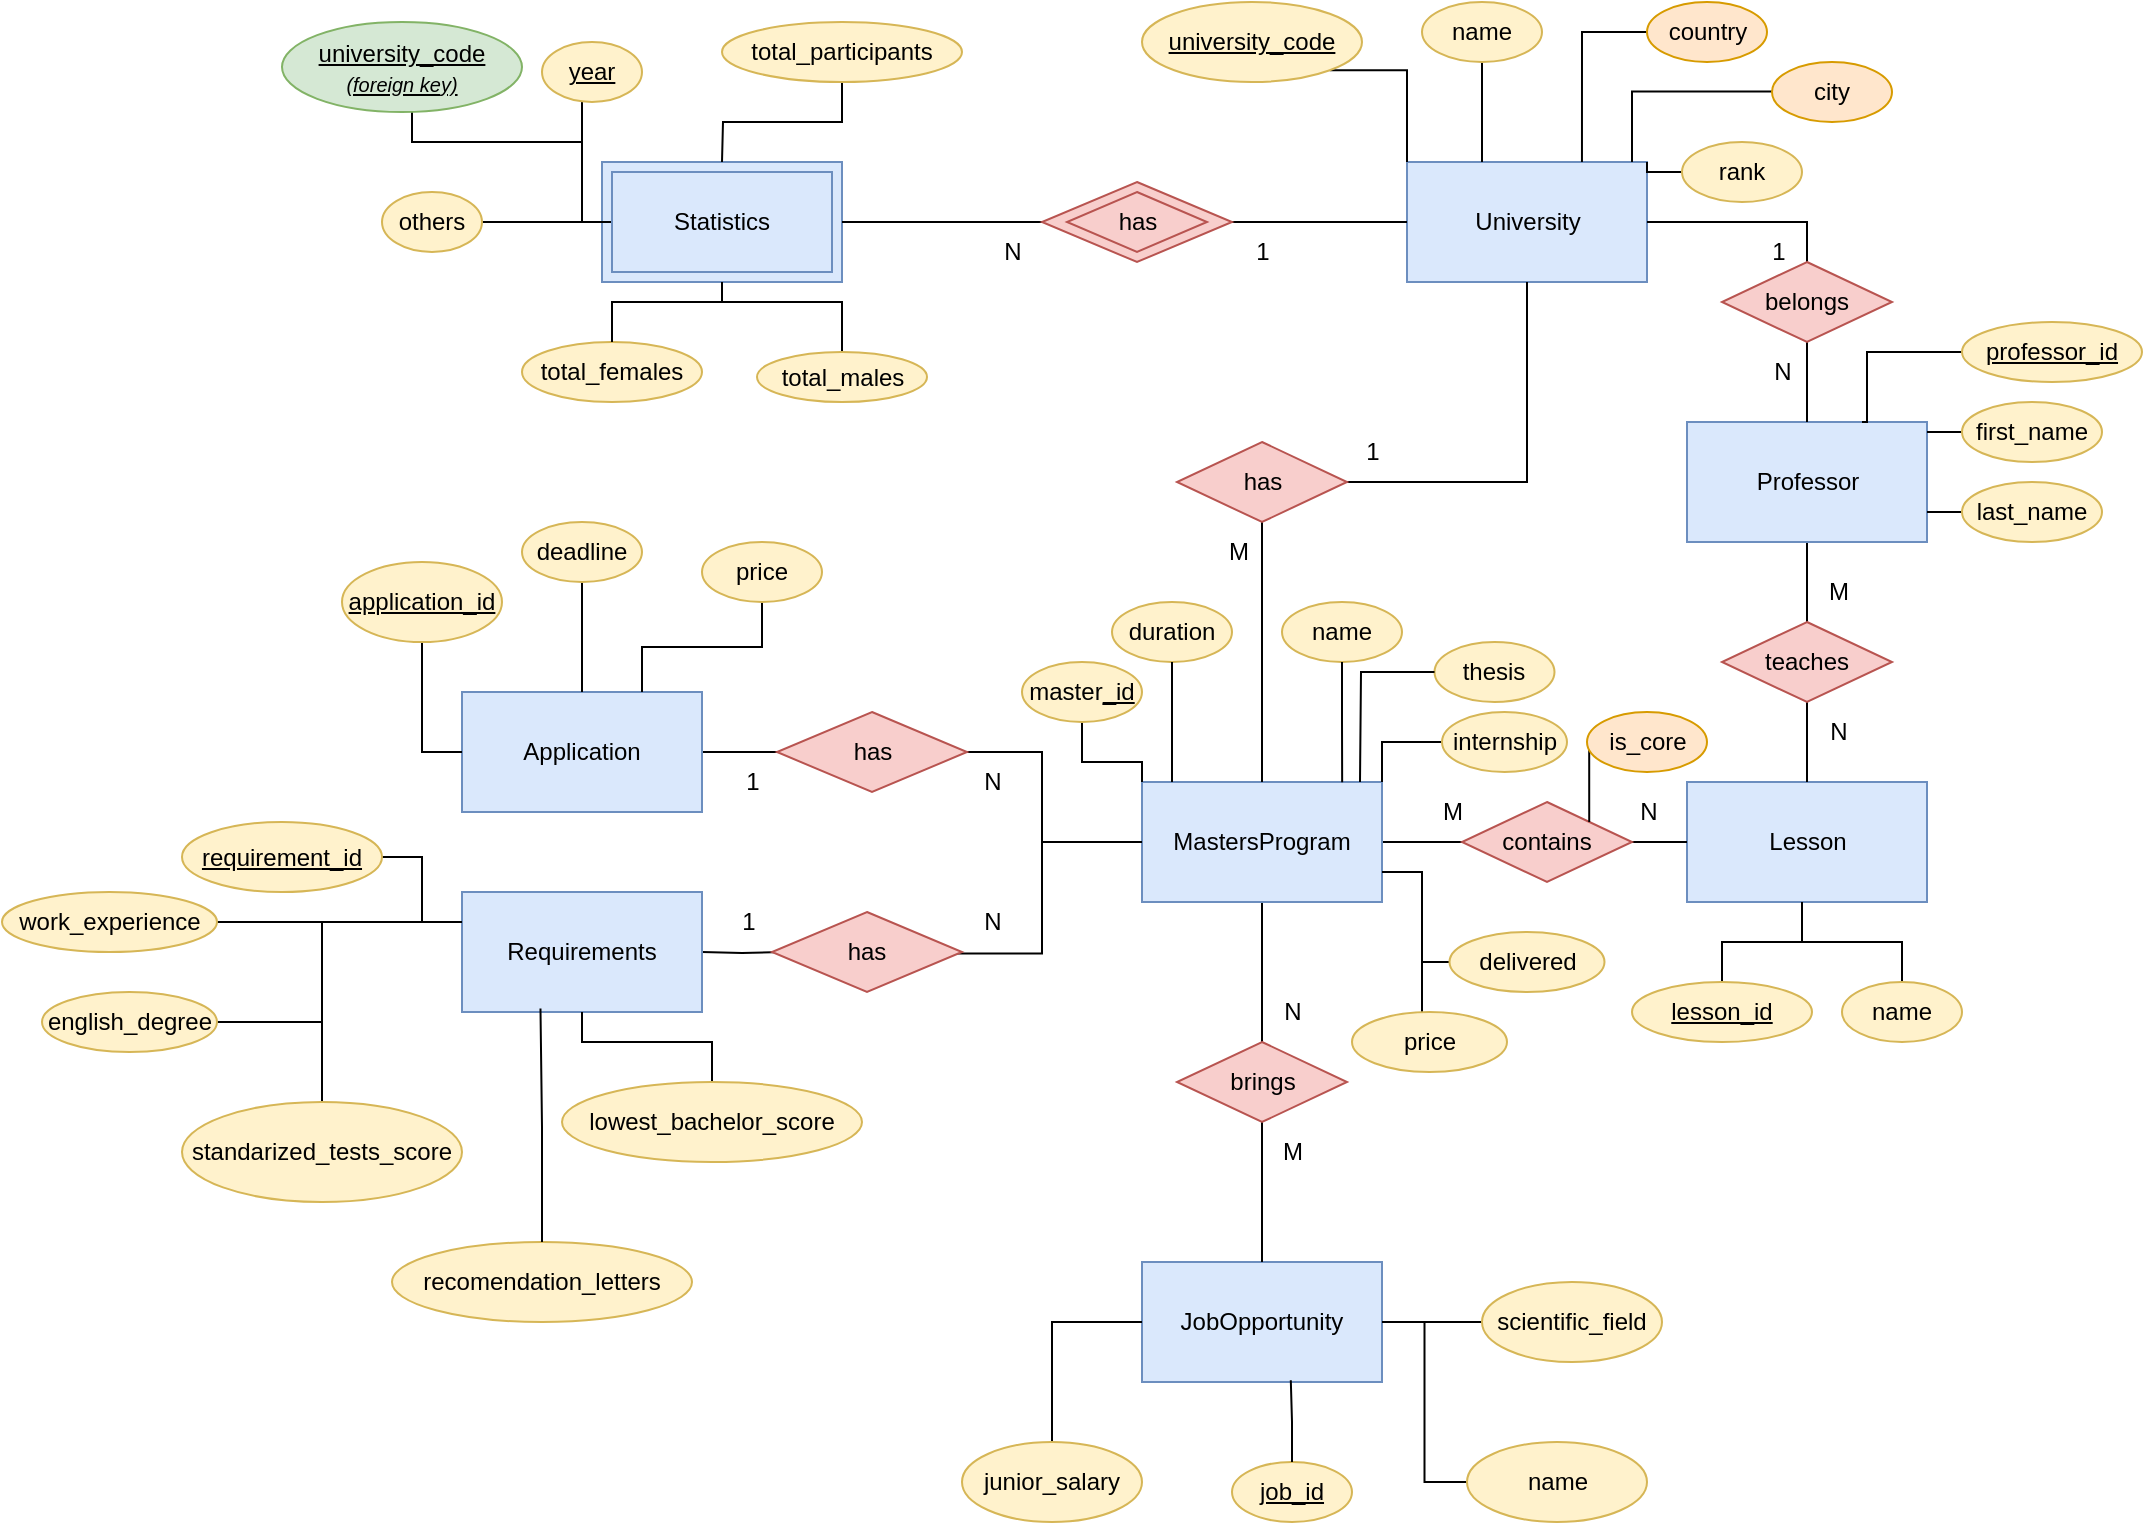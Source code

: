 <mxfile version="22.1.3" type="device">
  <diagram id="R2lEEEUBdFMjLlhIrx00" name="Page-1">
    <mxGraphModel dx="2284" dy="782" grid="1" gridSize="10" guides="1" tooltips="1" connect="1" arrows="1" fold="1" page="1" pageScale="1" pageWidth="850" pageHeight="1100" math="0" shadow="0" extFonts="Permanent Marker^https://fonts.googleapis.com/css?family=Permanent+Marker">
      <root>
        <mxCell id="0" />
        <mxCell id="1" parent="0" />
        <mxCell id="-cBvw6SvAeBIQjjov1bn-34" style="rounded=0;orthogonalLoop=1;jettySize=auto;html=1;exitX=1;exitY=0.5;exitDx=0;exitDy=0;entryX=0;entryY=0.5;entryDx=0;entryDy=0;endArrow=none;endFill=0;" parent="1" source="-cBvw6SvAeBIQjjov1bn-1" target="-cBvw6SvAeBIQjjov1bn-33" edge="1">
          <mxGeometry relative="1" as="geometry" />
        </mxCell>
        <mxCell id="-cBvw6SvAeBIQjjov1bn-50" style="edgeStyle=orthogonalEdgeStyle;rounded=0;orthogonalLoop=1;jettySize=auto;html=1;exitX=0;exitY=0.5;exitDx=0;exitDy=0;entryX=1;entryY=0.5;entryDx=0;entryDy=0;endArrow=none;endFill=0;" parent="1" source="-cBvw6SvAeBIQjjov1bn-1" edge="1">
          <mxGeometry relative="1" as="geometry">
            <mxPoint x="-75" y="575" as="targetPoint" />
            <Array as="points">
              <mxPoint x="-30" y="620" />
              <mxPoint x="-30" y="575" />
            </Array>
          </mxGeometry>
        </mxCell>
        <mxCell id="-cBvw6SvAeBIQjjov1bn-54" style="edgeStyle=orthogonalEdgeStyle;rounded=0;orthogonalLoop=1;jettySize=auto;html=1;exitX=0.5;exitY=1;exitDx=0;exitDy=0;entryX=0.5;entryY=0;entryDx=0;entryDy=0;endArrow=none;endFill=0;" parent="1" source="-cBvw6SvAeBIQjjov1bn-1" target="-cBvw6SvAeBIQjjov1bn-53" edge="1">
          <mxGeometry relative="1" as="geometry" />
        </mxCell>
        <mxCell id="-cBvw6SvAeBIQjjov1bn-1" value="MastersProgram" style="rounded=0;whiteSpace=wrap;html=1;fillColor=#dae8fc;strokeColor=#6c8ebf;" parent="1" vertex="1">
          <mxGeometry x="20" y="590" width="120" height="60" as="geometry" />
        </mxCell>
        <mxCell id="-cBvw6SvAeBIQjjov1bn-9" value="University" style="rounded=0;whiteSpace=wrap;html=1;fillColor=#dae8fc;strokeColor=#6c8ebf;" parent="1" vertex="1">
          <mxGeometry x="152.5" y="280" width="120" height="60" as="geometry" />
        </mxCell>
        <mxCell id="-cBvw6SvAeBIQjjov1bn-48" style="edgeStyle=orthogonalEdgeStyle;rounded=0;orthogonalLoop=1;jettySize=auto;html=1;entryX=0;entryY=0.5;entryDx=0;entryDy=0;endArrow=none;endFill=0;" parent="1" source="-cBvw6SvAeBIQjjov1bn-11" edge="1">
          <mxGeometry relative="1" as="geometry">
            <mxPoint x="-160" y="575" as="targetPoint" />
          </mxGeometry>
        </mxCell>
        <mxCell id="-cBvw6SvAeBIQjjov1bn-11" value="Application" style="rounded=0;whiteSpace=wrap;html=1;fillColor=#dae8fc;strokeColor=#6c8ebf;" parent="1" vertex="1">
          <mxGeometry x="-320" y="545" width="120" height="60" as="geometry" />
        </mxCell>
        <mxCell id="-cBvw6SvAeBIQjjov1bn-12" value="Lesson" style="rounded=0;whiteSpace=wrap;html=1;fillColor=#dae8fc;strokeColor=#6c8ebf;" parent="1" vertex="1">
          <mxGeometry x="292.5" y="590" width="120" height="60" as="geometry" />
        </mxCell>
        <mxCell id="-cBvw6SvAeBIQjjov1bn-17" value="JobOpportunity" style="rounded=0;whiteSpace=wrap;html=1;fillColor=#dae8fc;strokeColor=#6c8ebf;" parent="1" vertex="1">
          <mxGeometry x="20" y="830" width="120" height="60" as="geometry" />
        </mxCell>
        <mxCell id="-cBvw6SvAeBIQjjov1bn-28" value="1" style="text;html=1;align=center;verticalAlign=middle;resizable=0;points=[];autosize=1;strokeColor=none;fillColor=none;" parent="1" vertex="1">
          <mxGeometry x="120" y="410" width="30" height="30" as="geometry" />
        </mxCell>
        <mxCell id="-cBvw6SvAeBIQjjov1bn-35" style="edgeStyle=orthogonalEdgeStyle;rounded=0;orthogonalLoop=1;jettySize=auto;html=1;exitX=1;exitY=0.5;exitDx=0;exitDy=0;entryX=0;entryY=0.5;entryDx=0;entryDy=0;endArrow=none;endFill=0;" parent="1" source="-cBvw6SvAeBIQjjov1bn-33" target="-cBvw6SvAeBIQjjov1bn-12" edge="1">
          <mxGeometry relative="1" as="geometry" />
        </mxCell>
        <mxCell id="-cBvw6SvAeBIQjjov1bn-33" value="contains" style="rhombus;whiteSpace=wrap;html=1;fillColor=#f8cecc;strokeColor=#b85450;" parent="1" vertex="1">
          <mxGeometry x="180" y="600" width="85" height="40" as="geometry" />
        </mxCell>
        <mxCell id="-cBvw6SvAeBIQjjov1bn-43" value="N" style="text;html=1;align=center;verticalAlign=middle;resizable=0;points=[];autosize=1;strokeColor=none;fillColor=none;" parent="1" vertex="1">
          <mxGeometry x="352.5" y="550" width="30" height="30" as="geometry" />
        </mxCell>
        <mxCell id="-cBvw6SvAeBIQjjov1bn-45" value="M" style="text;html=1;align=center;verticalAlign=middle;resizable=0;points=[];autosize=1;strokeColor=none;fillColor=none;" parent="1" vertex="1">
          <mxGeometry x="160" y="590" width="30" height="30" as="geometry" />
        </mxCell>
        <mxCell id="-cBvw6SvAeBIQjjov1bn-46" value="N" style="text;html=1;align=center;verticalAlign=middle;resizable=0;points=[];autosize=1;strokeColor=none;fillColor=none;" parent="1" vertex="1">
          <mxGeometry x="257.5" y="590" width="30" height="30" as="geometry" />
        </mxCell>
        <mxCell id="-cBvw6SvAeBIQjjov1bn-51" value="1" style="text;html=1;align=center;verticalAlign=middle;resizable=0;points=[];autosize=1;strokeColor=none;fillColor=none;" parent="1" vertex="1">
          <mxGeometry x="-190" y="575" width="30" height="30" as="geometry" />
        </mxCell>
        <mxCell id="-cBvw6SvAeBIQjjov1bn-52" value="N" style="text;html=1;align=center;verticalAlign=middle;resizable=0;points=[];autosize=1;strokeColor=none;fillColor=none;" parent="1" vertex="1">
          <mxGeometry x="-70" y="575" width="30" height="30" as="geometry" />
        </mxCell>
        <mxCell id="-cBvw6SvAeBIQjjov1bn-55" style="edgeStyle=orthogonalEdgeStyle;rounded=0;orthogonalLoop=1;jettySize=auto;html=1;exitX=0.5;exitY=1;exitDx=0;exitDy=0;entryX=0.5;entryY=0;entryDx=0;entryDy=0;endArrow=none;endFill=0;" parent="1" source="-cBvw6SvAeBIQjjov1bn-53" target="-cBvw6SvAeBIQjjov1bn-17" edge="1">
          <mxGeometry relative="1" as="geometry" />
        </mxCell>
        <mxCell id="-cBvw6SvAeBIQjjov1bn-53" value="brings" style="rhombus;whiteSpace=wrap;html=1;fillColor=#f8cecc;strokeColor=#b85450;" parent="1" vertex="1">
          <mxGeometry x="37.5" y="720" width="85" height="40" as="geometry" />
        </mxCell>
        <mxCell id="-cBvw6SvAeBIQjjov1bn-56" value="M" style="text;html=1;align=center;verticalAlign=middle;resizable=0;points=[];autosize=1;strokeColor=none;fillColor=none;" parent="1" vertex="1">
          <mxGeometry x="80" y="760" width="30" height="30" as="geometry" />
        </mxCell>
        <mxCell id="-cBvw6SvAeBIQjjov1bn-57" value="N" style="text;html=1;align=center;verticalAlign=middle;resizable=0;points=[];autosize=1;strokeColor=none;fillColor=none;" parent="1" vertex="1">
          <mxGeometry x="80" y="690" width="30" height="30" as="geometry" />
        </mxCell>
        <mxCell id="-cBvw6SvAeBIQjjov1bn-110" style="edgeStyle=orthogonalEdgeStyle;rounded=0;orthogonalLoop=1;jettySize=auto;html=1;exitX=0.5;exitY=1;exitDx=0;exitDy=0;endArrow=none;endFill=0;" parent="1" source="-cBvw6SvAeBIQjjov1bn-106" target="-cBvw6SvAeBIQjjov1bn-12" edge="1">
          <mxGeometry relative="1" as="geometry" />
        </mxCell>
        <mxCell id="Vq4cGkvq0sY0oEgIhacN-1" style="edgeStyle=orthogonalEdgeStyle;rounded=0;orthogonalLoop=1;jettySize=auto;html=1;exitX=0.5;exitY=0;exitDx=0;exitDy=0;entryX=0.5;entryY=1;entryDx=0;entryDy=0;endArrow=none;endFill=0;" parent="1" source="-cBvw6SvAeBIQjjov1bn-106" target="-cBvw6SvAeBIQjjov1bn-115" edge="1">
          <mxGeometry relative="1" as="geometry" />
        </mxCell>
        <mxCell id="-cBvw6SvAeBIQjjov1bn-106" value="teaches" style="rhombus;whiteSpace=wrap;html=1;fillColor=#f8cecc;strokeColor=#b85450;" parent="1" vertex="1">
          <mxGeometry x="310" y="510" width="85" height="40" as="geometry" />
        </mxCell>
        <mxCell id="-cBvw6SvAeBIQjjov1bn-115" value="Professor" style="rounded=0;whiteSpace=wrap;html=1;fillColor=#dae8fc;strokeColor=#6c8ebf;" parent="1" vertex="1">
          <mxGeometry x="292.5" y="410" width="120" height="60" as="geometry" />
        </mxCell>
        <mxCell id="-cBvw6SvAeBIQjjov1bn-119" value="M" style="text;html=1;align=center;verticalAlign=middle;resizable=0;points=[];autosize=1;strokeColor=none;fillColor=none;" parent="1" vertex="1">
          <mxGeometry x="352.5" y="480" width="30" height="30" as="geometry" />
        </mxCell>
        <mxCell id="-cBvw6SvAeBIQjjov1bn-121" value="" style="edgeStyle=orthogonalEdgeStyle;rounded=0;orthogonalLoop=1;jettySize=auto;html=1;endArrow=none;endFill=0;" parent="1" source="-cBvw6SvAeBIQjjov1bn-9" target="-cBvw6SvAeBIQjjov1bn-100" edge="1">
          <mxGeometry relative="1" as="geometry">
            <mxPoint x="153" y="410" as="sourcePoint" />
            <mxPoint x="80" y="510.0" as="targetPoint" />
            <Array as="points">
              <mxPoint x="213" y="440" />
            </Array>
          </mxGeometry>
        </mxCell>
        <mxCell id="-cBvw6SvAeBIQjjov1bn-122" style="edgeStyle=orthogonalEdgeStyle;rounded=0;orthogonalLoop=1;jettySize=auto;html=1;exitX=0.5;exitY=1;exitDx=0;exitDy=0;endArrow=none;endFill=0;" parent="1" source="-cBvw6SvAeBIQjjov1bn-100" target="-cBvw6SvAeBIQjjov1bn-1" edge="1">
          <mxGeometry relative="1" as="geometry" />
        </mxCell>
        <mxCell id="-cBvw6SvAeBIQjjov1bn-100" value="has" style="rhombus;whiteSpace=wrap;html=1;fillColor=#f8cecc;strokeColor=#b85450;" parent="1" vertex="1">
          <mxGeometry x="37.5" y="420" width="85" height="40" as="geometry" />
        </mxCell>
        <mxCell id="-cBvw6SvAeBIQjjov1bn-123" value="M" style="text;html=1;align=center;verticalAlign=middle;resizable=0;points=[];autosize=1;strokeColor=none;fillColor=none;" parent="1" vertex="1">
          <mxGeometry x="52.5" y="460" width="30" height="30" as="geometry" />
        </mxCell>
        <mxCell id="Vq4cGkvq0sY0oEgIhacN-3" value="N" style="text;html=1;align=center;verticalAlign=middle;resizable=0;points=[];autosize=1;strokeColor=none;fillColor=none;" parent="1" vertex="1">
          <mxGeometry x="325" y="370" width="30" height="30" as="geometry" />
        </mxCell>
        <mxCell id="Vq4cGkvq0sY0oEgIhacN-4" value="1" style="text;html=1;align=center;verticalAlign=middle;resizable=0;points=[];autosize=1;strokeColor=none;fillColor=none;" parent="1" vertex="1">
          <mxGeometry x="322.5" y="310" width="30" height="30" as="geometry" />
        </mxCell>
        <mxCell id="Vq4cGkvq0sY0oEgIhacN-6" style="edgeStyle=orthogonalEdgeStyle;rounded=0;orthogonalLoop=1;jettySize=auto;html=1;exitX=0.5;exitY=0;exitDx=0;exitDy=0;entryX=1;entryY=0.5;entryDx=0;entryDy=0;endArrow=none;endFill=0;" parent="1" source="Vq4cGkvq0sY0oEgIhacN-5" target="-cBvw6SvAeBIQjjov1bn-9" edge="1">
          <mxGeometry relative="1" as="geometry">
            <Array as="points">
              <mxPoint x="353" y="310" />
            </Array>
          </mxGeometry>
        </mxCell>
        <mxCell id="Vq4cGkvq0sY0oEgIhacN-7" style="edgeStyle=orthogonalEdgeStyle;rounded=0;orthogonalLoop=1;jettySize=auto;html=1;exitX=0.5;exitY=1;exitDx=0;exitDy=0;endArrow=none;endFill=0;" parent="1" source="Vq4cGkvq0sY0oEgIhacN-5" target="-cBvw6SvAeBIQjjov1bn-115" edge="1">
          <mxGeometry relative="1" as="geometry" />
        </mxCell>
        <mxCell id="Vq4cGkvq0sY0oEgIhacN-5" value="belongs" style="rhombus;whiteSpace=wrap;html=1;fillColor=#f8cecc;strokeColor=#b85450;" parent="1" vertex="1">
          <mxGeometry x="310" y="330" width="85" height="40" as="geometry" />
        </mxCell>
        <mxCell id="Vq4cGkvq0sY0oEgIhacN-16" style="edgeStyle=orthogonalEdgeStyle;rounded=0;orthogonalLoop=1;jettySize=auto;html=1;exitX=0.5;exitY=1;exitDx=0;exitDy=0;endArrow=none;endFill=0;" parent="1" source="Vq4cGkvq0sY0oEgIhacN-9" target="-cBvw6SvAeBIQjjov1bn-9" edge="1">
          <mxGeometry relative="1" as="geometry">
            <Array as="points">
              <mxPoint x="190" y="270" />
              <mxPoint x="190" y="270" />
            </Array>
          </mxGeometry>
        </mxCell>
        <mxCell id="Vq4cGkvq0sY0oEgIhacN-9" value="name" style="ellipse;whiteSpace=wrap;html=1;fillColor=#fff2cc;strokeColor=#d6b656;" parent="1" vertex="1">
          <mxGeometry x="160" y="200" width="60" height="30" as="geometry" />
        </mxCell>
        <mxCell id="Vq4cGkvq0sY0oEgIhacN-21" style="edgeStyle=orthogonalEdgeStyle;rounded=0;orthogonalLoop=1;jettySize=auto;html=1;exitX=0;exitY=0.5;exitDx=0;exitDy=0;endArrow=none;endFill=0;entryX=0.729;entryY=0;entryDx=0;entryDy=0;entryPerimeter=0;" parent="1" target="-cBvw6SvAeBIQjjov1bn-9" edge="1">
          <mxGeometry relative="1" as="geometry">
            <mxPoint x="272.5" y="215" as="sourcePoint" />
            <mxPoint x="240" y="260" as="targetPoint" />
            <Array as="points">
              <mxPoint x="240" y="215" />
            </Array>
          </mxGeometry>
        </mxCell>
        <mxCell id="Vq4cGkvq0sY0oEgIhacN-11" value="country" style="ellipse;whiteSpace=wrap;html=1;fillColor=#ffe6cc;strokeColor=#d79b00;" parent="1" vertex="1">
          <mxGeometry x="272.5" y="200" width="60" height="30" as="geometry" />
        </mxCell>
        <mxCell id="Vq4cGkvq0sY0oEgIhacN-20" style="edgeStyle=orthogonalEdgeStyle;rounded=0;orthogonalLoop=1;jettySize=auto;html=1;exitX=0;exitY=0.5;exitDx=0;exitDy=0;endArrow=none;endFill=0;entryX=0.889;entryY=0.004;entryDx=0;entryDy=0;entryPerimeter=0;" parent="1" edge="1">
          <mxGeometry relative="1" as="geometry">
            <mxPoint x="340.82" y="244.76" as="sourcePoint" />
            <mxPoint x="265.0" y="280" as="targetPoint" />
            <Array as="points">
              <mxPoint x="264.82" y="244.76" />
            </Array>
          </mxGeometry>
        </mxCell>
        <mxCell id="Vq4cGkvq0sY0oEgIhacN-12" value="city" style="ellipse;whiteSpace=wrap;html=1;fillColor=#ffe6cc;strokeColor=#d79b00;" parent="1" vertex="1">
          <mxGeometry x="335" y="230" width="60" height="30" as="geometry" />
        </mxCell>
        <mxCell id="Vq4cGkvq0sY0oEgIhacN-23" style="edgeStyle=orthogonalEdgeStyle;rounded=0;orthogonalLoop=1;jettySize=auto;html=1;exitX=0;exitY=0.5;exitDx=0;exitDy=0;entryX=1;entryY=0;entryDx=0;entryDy=0;endArrow=none;endFill=0;" parent="1" source="Vq4cGkvq0sY0oEgIhacN-22" target="-cBvw6SvAeBIQjjov1bn-9" edge="1">
          <mxGeometry relative="1" as="geometry" />
        </mxCell>
        <mxCell id="Vq4cGkvq0sY0oEgIhacN-22" value="rank" style="ellipse;whiteSpace=wrap;html=1;fillColor=#fff2cc;strokeColor=#d6b656;" parent="1" vertex="1">
          <mxGeometry x="290" y="270" width="60" height="30" as="geometry" />
        </mxCell>
        <mxCell id="Vq4cGkvq0sY0oEgIhacN-28" style="edgeStyle=orthogonalEdgeStyle;rounded=0;orthogonalLoop=1;jettySize=auto;html=1;exitX=0;exitY=0.5;exitDx=0;exitDy=0;endArrow=none;endFill=0;" parent="1" edge="1">
          <mxGeometry relative="1" as="geometry">
            <mxPoint x="432.5" y="374.99" as="sourcePoint" />
            <mxPoint x="380" y="410" as="targetPoint" />
            <Array as="points">
              <mxPoint x="382.5" y="374.99" />
              <mxPoint x="382.5" y="409.99" />
            </Array>
          </mxGeometry>
        </mxCell>
        <mxCell id="Vq4cGkvq0sY0oEgIhacN-24" value="&lt;u&gt;professor_id&lt;/u&gt;" style="ellipse;whiteSpace=wrap;html=1;fillColor=#fff2cc;strokeColor=#d6b656;" parent="1" vertex="1">
          <mxGeometry x="430" y="360" width="90" height="30" as="geometry" />
        </mxCell>
        <mxCell id="Vq4cGkvq0sY0oEgIhacN-29" style="edgeStyle=orthogonalEdgeStyle;rounded=0;orthogonalLoop=1;jettySize=auto;html=1;exitX=0;exitY=0.5;exitDx=0;exitDy=0;entryX=1;entryY=0.087;entryDx=0;entryDy=0;endArrow=none;endFill=0;entryPerimeter=0;" parent="1" source="Vq4cGkvq0sY0oEgIhacN-25" target="-cBvw6SvAeBIQjjov1bn-115" edge="1">
          <mxGeometry relative="1" as="geometry" />
        </mxCell>
        <mxCell id="Vq4cGkvq0sY0oEgIhacN-25" value="first_name" style="ellipse;whiteSpace=wrap;html=1;fillColor=#fff2cc;strokeColor=#d6b656;" parent="1" vertex="1">
          <mxGeometry x="430" y="400" width="70" height="30" as="geometry" />
        </mxCell>
        <mxCell id="Vq4cGkvq0sY0oEgIhacN-30" style="edgeStyle=orthogonalEdgeStyle;rounded=0;orthogonalLoop=1;jettySize=auto;html=1;exitX=0;exitY=0.5;exitDx=0;exitDy=0;entryX=1;entryY=0.75;entryDx=0;entryDy=0;endArrow=none;endFill=0;" parent="1" source="Vq4cGkvq0sY0oEgIhacN-26" target="-cBvw6SvAeBIQjjov1bn-115" edge="1">
          <mxGeometry relative="1" as="geometry" />
        </mxCell>
        <mxCell id="Vq4cGkvq0sY0oEgIhacN-26" value="last_name" style="ellipse;whiteSpace=wrap;html=1;fillColor=#fff2cc;strokeColor=#d6b656;" parent="1" vertex="1">
          <mxGeometry x="430" y="440" width="70" height="30" as="geometry" />
        </mxCell>
        <mxCell id="Vq4cGkvq0sY0oEgIhacN-34" style="edgeStyle=orthogonalEdgeStyle;rounded=0;orthogonalLoop=1;jettySize=auto;html=1;exitX=0.5;exitY=0;exitDx=0;exitDy=0;endArrow=none;endFill=0;" parent="1" source="Vq4cGkvq0sY0oEgIhacN-32" target="-cBvw6SvAeBIQjjov1bn-12" edge="1">
          <mxGeometry relative="1" as="geometry">
            <Array as="points">
              <mxPoint x="310" y="670" />
              <mxPoint x="350" y="670" />
            </Array>
          </mxGeometry>
        </mxCell>
        <mxCell id="Vq4cGkvq0sY0oEgIhacN-32" value="&lt;u&gt;lesson_id&lt;/u&gt;" style="ellipse;whiteSpace=wrap;html=1;fillColor=#fff2cc;strokeColor=#d6b656;" parent="1" vertex="1">
          <mxGeometry x="265" y="690" width="90" height="30" as="geometry" />
        </mxCell>
        <mxCell id="Vq4cGkvq0sY0oEgIhacN-35" style="edgeStyle=orthogonalEdgeStyle;rounded=0;orthogonalLoop=1;jettySize=auto;html=1;exitX=0.5;exitY=0;exitDx=0;exitDy=0;endArrow=none;endFill=0;" parent="1" source="Vq4cGkvq0sY0oEgIhacN-33" edge="1">
          <mxGeometry relative="1" as="geometry">
            <mxPoint x="350" y="650" as="targetPoint" />
            <Array as="points">
              <mxPoint x="400" y="670" />
              <mxPoint x="350" y="670" />
            </Array>
          </mxGeometry>
        </mxCell>
        <mxCell id="Vq4cGkvq0sY0oEgIhacN-33" value="name" style="ellipse;whiteSpace=wrap;html=1;fillColor=#fff2cc;strokeColor=#d6b656;" parent="1" vertex="1">
          <mxGeometry x="370" y="690" width="60" height="30" as="geometry" />
        </mxCell>
        <mxCell id="q_yVc49AFoi8xn_i-CeX-12" style="edgeStyle=orthogonalEdgeStyle;rounded=0;orthogonalLoop=1;jettySize=auto;html=1;entryX=0;entryY=0;entryDx=0;entryDy=0;endArrow=none;endFill=0;" parent="1" source="q_yVc49AFoi8xn_i-CeX-1" target="-cBvw6SvAeBIQjjov1bn-1" edge="1">
          <mxGeometry relative="1" as="geometry" />
        </mxCell>
        <mxCell id="q_yVc49AFoi8xn_i-CeX-1" value="master&lt;u&gt;_id&lt;/u&gt;" style="ellipse;whiteSpace=wrap;html=1;fillColor=#fff2cc;strokeColor=#d6b656;" parent="1" vertex="1">
          <mxGeometry x="-40" y="530" width="60" height="30" as="geometry" />
        </mxCell>
        <mxCell id="q_yVc49AFoi8xn_i-CeX-2" value="duration" style="ellipse;whiteSpace=wrap;html=1;fillColor=#fff2cc;strokeColor=#d6b656;" parent="1" vertex="1">
          <mxGeometry x="5" y="500" width="60" height="30" as="geometry" />
        </mxCell>
        <mxCell id="q_yVc49AFoi8xn_i-CeX-3" value="&lt;div&gt;name&lt;/div&gt;" style="ellipse;whiteSpace=wrap;html=1;fillColor=#fff2cc;strokeColor=#d6b656;" parent="1" vertex="1">
          <mxGeometry x="90" y="500" width="60" height="30" as="geometry" />
        </mxCell>
        <mxCell id="q_yVc49AFoi8xn_i-CeX-4" value="thesis" style="ellipse;whiteSpace=wrap;html=1;fillColor=#fff2cc;strokeColor=#d6b656;" parent="1" vertex="1">
          <mxGeometry x="166.25" y="520" width="60" height="30" as="geometry" />
        </mxCell>
        <mxCell id="q_yVc49AFoi8xn_i-CeX-23" style="edgeStyle=orthogonalEdgeStyle;rounded=0;orthogonalLoop=1;jettySize=auto;html=1;entryX=1;entryY=0;entryDx=0;entryDy=0;endArrow=none;endFill=0;" parent="1" source="q_yVc49AFoi8xn_i-CeX-5" target="-cBvw6SvAeBIQjjov1bn-1" edge="1">
          <mxGeometry relative="1" as="geometry">
            <mxPoint x="140" y="575" as="targetPoint" />
          </mxGeometry>
        </mxCell>
        <mxCell id="q_yVc49AFoi8xn_i-CeX-5" value="internship" style="ellipse;whiteSpace=wrap;html=1;fillColor=#fff2cc;strokeColor=#d6b656;" parent="1" vertex="1">
          <mxGeometry x="170" y="555" width="62.5" height="30" as="geometry" />
        </mxCell>
        <mxCell id="q_yVc49AFoi8xn_i-CeX-24" style="edgeStyle=orthogonalEdgeStyle;rounded=0;orthogonalLoop=1;jettySize=auto;html=1;entryX=1;entryY=0.75;entryDx=0;entryDy=0;endArrow=none;endFill=0;" parent="1" source="q_yVc49AFoi8xn_i-CeX-6" target="-cBvw6SvAeBIQjjov1bn-1" edge="1">
          <mxGeometry relative="1" as="geometry">
            <Array as="points">
              <mxPoint x="160" y="635" />
            </Array>
          </mxGeometry>
        </mxCell>
        <mxCell id="q_yVc49AFoi8xn_i-CeX-6" value="&lt;div&gt;price&lt;/div&gt;" style="ellipse;whiteSpace=wrap;html=1;fillColor=#fff2cc;strokeColor=#d6b656;" parent="1" vertex="1">
          <mxGeometry x="125" y="705" width="77.5" height="30" as="geometry" />
        </mxCell>
        <mxCell id="q_yVc49AFoi8xn_i-CeX-14" style="edgeStyle=orthogonalEdgeStyle;rounded=0;orthogonalLoop=1;jettySize=auto;html=1;endArrow=none;endFill=0;entryX=0.125;entryY=0;entryDx=0;entryDy=0;entryPerimeter=0;" parent="1" source="q_yVc49AFoi8xn_i-CeX-2" target="-cBvw6SvAeBIQjjov1bn-1" edge="1">
          <mxGeometry relative="1" as="geometry">
            <mxPoint x="40" y="580" as="targetPoint" />
          </mxGeometry>
        </mxCell>
        <mxCell id="q_yVc49AFoi8xn_i-CeX-16" style="edgeStyle=orthogonalEdgeStyle;rounded=0;orthogonalLoop=1;jettySize=auto;html=1;entryX=0.834;entryY=0.003;entryDx=0;entryDy=0;entryPerimeter=0;endArrow=none;endFill=0;" parent="1" source="q_yVc49AFoi8xn_i-CeX-3" target="-cBvw6SvAeBIQjjov1bn-1" edge="1">
          <mxGeometry relative="1" as="geometry" />
        </mxCell>
        <mxCell id="q_yVc49AFoi8xn_i-CeX-17" style="edgeStyle=orthogonalEdgeStyle;rounded=0;orthogonalLoop=1;jettySize=auto;html=1;endArrow=none;endFill=0;" parent="1" source="q_yVc49AFoi8xn_i-CeX-4" edge="1">
          <mxGeometry relative="1" as="geometry">
            <mxPoint x="129" y="590" as="targetPoint" />
          </mxGeometry>
        </mxCell>
        <mxCell id="frPYJ4hjf-r7NF71AFFR-7" style="edgeStyle=orthogonalEdgeStyle;rounded=0;orthogonalLoop=1;jettySize=auto;html=1;endArrow=none;endFill=0;" parent="1" source="frPYJ4hjf-r7NF71AFFR-6" target="-cBvw6SvAeBIQjjov1bn-17" edge="1">
          <mxGeometry relative="1" as="geometry" />
        </mxCell>
        <mxCell id="frPYJ4hjf-r7NF71AFFR-6" value="scientific_field" style="ellipse;whiteSpace=wrap;html=1;fillColor=#fff2cc;strokeColor=#d6b656;" parent="1" vertex="1">
          <mxGeometry x="190" y="840" width="90" height="40" as="geometry" />
        </mxCell>
        <mxCell id="frPYJ4hjf-r7NF71AFFR-21" style="edgeStyle=orthogonalEdgeStyle;rounded=0;orthogonalLoop=1;jettySize=auto;html=1;exitX=0;exitY=0.5;exitDx=0;exitDy=0;entryX=1;entryY=0.5;entryDx=0;entryDy=0;endArrow=none;endFill=0;" parent="1" target="frPYJ4hjf-r7NF71AFFR-20" edge="1">
          <mxGeometry relative="1" as="geometry">
            <mxPoint x="-160" y="675" as="sourcePoint" />
          </mxGeometry>
        </mxCell>
        <mxCell id="frPYJ4hjf-r7NF71AFFR-19" style="edgeStyle=orthogonalEdgeStyle;rounded=0;orthogonalLoop=1;jettySize=auto;html=1;endArrow=none;endFill=0;" parent="1" edge="1">
          <mxGeometry relative="1" as="geometry">
            <mxPoint x="-75.0" y="675.81" as="sourcePoint" />
            <mxPoint x="20" y="620" as="targetPoint" />
            <Array as="points">
              <mxPoint x="-30" y="675.81" />
              <mxPoint x="-30" y="619.81" />
            </Array>
          </mxGeometry>
        </mxCell>
        <mxCell id="frPYJ4hjf-r7NF71AFFR-20" value="Requirements" style="rounded=0;whiteSpace=wrap;html=1;fillColor=#dae8fc;strokeColor=#6c8ebf;" parent="1" vertex="1">
          <mxGeometry x="-320" y="645" width="120" height="60" as="geometry" />
        </mxCell>
        <mxCell id="frPYJ4hjf-r7NF71AFFR-22" value="1" style="text;html=1;align=center;verticalAlign=middle;resizable=0;points=[];autosize=1;strokeColor=none;fillColor=none;" parent="1" vertex="1">
          <mxGeometry x="-192.5" y="645" width="30" height="30" as="geometry" />
        </mxCell>
        <mxCell id="frPYJ4hjf-r7NF71AFFR-24" value="N" style="text;html=1;align=center;verticalAlign=middle;resizable=0;points=[];autosize=1;strokeColor=none;fillColor=none;" parent="1" vertex="1">
          <mxGeometry x="-70" y="645" width="30" height="30" as="geometry" />
        </mxCell>
        <mxCell id="frPYJ4hjf-r7NF71AFFR-48" style="edgeStyle=orthogonalEdgeStyle;rounded=0;orthogonalLoop=1;jettySize=auto;html=1;entryX=0;entryY=0.5;entryDx=0;entryDy=0;endArrow=none;endFill=0;" parent="1" source="frPYJ4hjf-r7NF71AFFR-26" target="-cBvw6SvAeBIQjjov1bn-11" edge="1">
          <mxGeometry relative="1" as="geometry" />
        </mxCell>
        <mxCell id="frPYJ4hjf-r7NF71AFFR-26" value="&lt;u&gt;application_id&lt;/u&gt;" style="ellipse;whiteSpace=wrap;html=1;fillColor=#fff2cc;strokeColor=#d6b656;" parent="1" vertex="1">
          <mxGeometry x="-380" y="480" width="80" height="40" as="geometry" />
        </mxCell>
        <mxCell id="frPYJ4hjf-r7NF71AFFR-27" value="&lt;u&gt;job_id&lt;/u&gt;" style="ellipse;whiteSpace=wrap;html=1;fillColor=#fff2cc;strokeColor=#d6b656;" parent="1" vertex="1">
          <mxGeometry x="65" y="930" width="60" height="30" as="geometry" />
        </mxCell>
        <mxCell id="frPYJ4hjf-r7NF71AFFR-42" style="edgeStyle=orthogonalEdgeStyle;rounded=0;orthogonalLoop=1;jettySize=auto;html=1;endArrow=none;endFill=0;" parent="1" source="frPYJ4hjf-r7NF71AFFR-28" edge="1">
          <mxGeometry relative="1" as="geometry">
            <mxPoint x="-320" y="660" as="targetPoint" />
            <Array as="points">
              <mxPoint x="-390" y="710" />
              <mxPoint x="-390" y="660" />
            </Array>
          </mxGeometry>
        </mxCell>
        <mxCell id="frPYJ4hjf-r7NF71AFFR-28" value="english_degree" style="ellipse;whiteSpace=wrap;html=1;fillColor=#fff2cc;strokeColor=#d6b656;" parent="1" vertex="1">
          <mxGeometry x="-530" y="695" width="87.5" height="30" as="geometry" />
        </mxCell>
        <mxCell id="frPYJ4hjf-r7NF71AFFR-41" style="edgeStyle=orthogonalEdgeStyle;rounded=0;orthogonalLoop=1;jettySize=auto;html=1;entryX=0;entryY=0.25;entryDx=0;entryDy=0;endArrow=none;endFill=0;" parent="1" source="frPYJ4hjf-r7NF71AFFR-31" target="frPYJ4hjf-r7NF71AFFR-20" edge="1">
          <mxGeometry relative="1" as="geometry" />
        </mxCell>
        <mxCell id="frPYJ4hjf-r7NF71AFFR-31" value="work_experience" style="ellipse;whiteSpace=wrap;html=1;fillColor=#fff2cc;strokeColor=#d6b656;" parent="1" vertex="1">
          <mxGeometry x="-550" y="645" width="107.5" height="30" as="geometry" />
        </mxCell>
        <mxCell id="frPYJ4hjf-r7NF71AFFR-32" value="recomendation_letters" style="ellipse;whiteSpace=wrap;html=1;fillColor=#fff2cc;strokeColor=#d6b656;" parent="1" vertex="1">
          <mxGeometry x="-355" y="820" width="150" height="40" as="geometry" />
        </mxCell>
        <mxCell id="frPYJ4hjf-r7NF71AFFR-43" style="edgeStyle=orthogonalEdgeStyle;rounded=0;orthogonalLoop=1;jettySize=auto;html=1;exitX=0.5;exitY=0;exitDx=0;exitDy=0;endArrow=none;endFill=0;" parent="1" source="frPYJ4hjf-r7NF71AFFR-33" edge="1">
          <mxGeometry relative="1" as="geometry">
            <mxPoint x="-320" y="660" as="targetPoint" />
            <Array as="points">
              <mxPoint x="-390" y="660" />
            </Array>
          </mxGeometry>
        </mxCell>
        <mxCell id="frPYJ4hjf-r7NF71AFFR-33" value="standarized_tests_score" style="ellipse;whiteSpace=wrap;html=1;fillColor=#fff2cc;strokeColor=#d6b656;" parent="1" vertex="1">
          <mxGeometry x="-460" y="750" width="140" height="50" as="geometry" />
        </mxCell>
        <mxCell id="frPYJ4hjf-r7NF71AFFR-40" style="edgeStyle=orthogonalEdgeStyle;rounded=0;orthogonalLoop=1;jettySize=auto;html=1;entryX=0;entryY=0.25;entryDx=0;entryDy=0;endArrow=none;endFill=0;" parent="1" source="frPYJ4hjf-r7NF71AFFR-34" target="frPYJ4hjf-r7NF71AFFR-20" edge="1">
          <mxGeometry relative="1" as="geometry" />
        </mxCell>
        <mxCell id="frPYJ4hjf-r7NF71AFFR-34" value="&lt;u&gt;requirement_id&lt;/u&gt;" style="ellipse;whiteSpace=wrap;html=1;fillColor=#fff2cc;strokeColor=#d6b656;" parent="1" vertex="1">
          <mxGeometry x="-460" y="610" width="100" height="35" as="geometry" />
        </mxCell>
        <mxCell id="frPYJ4hjf-r7NF71AFFR-45" style="edgeStyle=orthogonalEdgeStyle;rounded=0;orthogonalLoop=1;jettySize=auto;html=1;endArrow=none;endFill=0;" parent="1" source="frPYJ4hjf-r7NF71AFFR-38" target="frPYJ4hjf-r7NF71AFFR-20" edge="1">
          <mxGeometry relative="1" as="geometry" />
        </mxCell>
        <mxCell id="frPYJ4hjf-r7NF71AFFR-38" value="lowest_bachelor_score" style="ellipse;whiteSpace=wrap;html=1;fillColor=#fff2cc;strokeColor=#d6b656;" parent="1" vertex="1">
          <mxGeometry x="-270" y="740" width="150" height="40" as="geometry" />
        </mxCell>
        <mxCell id="frPYJ4hjf-r7NF71AFFR-44" style="edgeStyle=orthogonalEdgeStyle;rounded=0;orthogonalLoop=1;jettySize=auto;html=1;endArrow=none;endFill=0;entryX=0.327;entryY=0.97;entryDx=0;entryDy=0;entryPerimeter=0;" parent="1" source="frPYJ4hjf-r7NF71AFFR-32" target="frPYJ4hjf-r7NF71AFFR-20" edge="1">
          <mxGeometry relative="1" as="geometry">
            <mxPoint x="-280" y="710" as="targetPoint" />
          </mxGeometry>
        </mxCell>
        <mxCell id="frPYJ4hjf-r7NF71AFFR-49" style="edgeStyle=orthogonalEdgeStyle;rounded=0;orthogonalLoop=1;jettySize=auto;html=1;endArrow=none;endFill=0;" parent="1" source="frPYJ4hjf-r7NF71AFFR-46" target="-cBvw6SvAeBIQjjov1bn-11" edge="1">
          <mxGeometry relative="1" as="geometry" />
        </mxCell>
        <mxCell id="frPYJ4hjf-r7NF71AFFR-46" value="deadline" style="ellipse;whiteSpace=wrap;html=1;fillColor=#fff2cc;strokeColor=#d6b656;" parent="1" vertex="1">
          <mxGeometry x="-290" y="460" width="60" height="30" as="geometry" />
        </mxCell>
        <mxCell id="frPYJ4hjf-r7NF71AFFR-50" style="edgeStyle=orthogonalEdgeStyle;rounded=0;orthogonalLoop=1;jettySize=auto;html=1;entryX=0.75;entryY=0;entryDx=0;entryDy=0;endArrow=none;endFill=0;" parent="1" source="frPYJ4hjf-r7NF71AFFR-47" target="-cBvw6SvAeBIQjjov1bn-11" edge="1">
          <mxGeometry relative="1" as="geometry" />
        </mxCell>
        <mxCell id="frPYJ4hjf-r7NF71AFFR-47" value="price" style="ellipse;whiteSpace=wrap;html=1;fillColor=#fff2cc;strokeColor=#d6b656;" parent="1" vertex="1">
          <mxGeometry x="-200" y="470" width="60" height="30" as="geometry" />
        </mxCell>
        <mxCell id="frPYJ4hjf-r7NF71AFFR-53" style="edgeStyle=orthogonalEdgeStyle;rounded=0;orthogonalLoop=1;jettySize=auto;html=1;entryX=0;entryY=0.5;entryDx=0;entryDy=0;endArrow=none;endFill=0;" parent="1" source="frPYJ4hjf-r7NF71AFFR-51" target="-cBvw6SvAeBIQjjov1bn-17" edge="1">
          <mxGeometry relative="1" as="geometry" />
        </mxCell>
        <mxCell id="frPYJ4hjf-r7NF71AFFR-51" value="junior_salary" style="ellipse;whiteSpace=wrap;html=1;fillColor=#fff2cc;strokeColor=#d6b656;" parent="1" vertex="1">
          <mxGeometry x="-70" y="920" width="90" height="40" as="geometry" />
        </mxCell>
        <mxCell id="frPYJ4hjf-r7NF71AFFR-52" style="edgeStyle=orthogonalEdgeStyle;rounded=0;orthogonalLoop=1;jettySize=auto;html=1;exitX=0.5;exitY=0;exitDx=0;exitDy=0;entryX=0.62;entryY=0.986;entryDx=0;entryDy=0;entryPerimeter=0;endArrow=none;endFill=0;" parent="1" source="frPYJ4hjf-r7NF71AFFR-27" target="-cBvw6SvAeBIQjjov1bn-17" edge="1">
          <mxGeometry relative="1" as="geometry" />
        </mxCell>
        <mxCell id="frPYJ4hjf-r7NF71AFFR-55" value="Statistics" style="rounded=0;whiteSpace=wrap;html=1;fillColor=#dae8fc;strokeColor=#6c8ebf;" parent="1" vertex="1">
          <mxGeometry x="-250" y="280" width="120" height="60" as="geometry" />
        </mxCell>
        <mxCell id="frPYJ4hjf-r7NF71AFFR-57" style="edgeStyle=orthogonalEdgeStyle;rounded=0;orthogonalLoop=1;jettySize=auto;html=1;entryX=1;entryY=0.5;entryDx=0;entryDy=0;endArrow=none;endFill=0;exitX=0;exitY=0.5;exitDx=0;exitDy=0;" parent="1" source="frPYJ4hjf-r7NF71AFFR-56" target="frPYJ4hjf-r7NF71AFFR-55" edge="1">
          <mxGeometry relative="1" as="geometry">
            <mxPoint x="-60" y="310" as="sourcePoint" />
          </mxGeometry>
        </mxCell>
        <mxCell id="frPYJ4hjf-r7NF71AFFR-58" style="edgeStyle=orthogonalEdgeStyle;rounded=0;orthogonalLoop=1;jettySize=auto;html=1;endArrow=none;endFill=0;" parent="1" source="frPYJ4hjf-r7NF71AFFR-56" target="-cBvw6SvAeBIQjjov1bn-9" edge="1">
          <mxGeometry relative="1" as="geometry" />
        </mxCell>
        <mxCell id="frPYJ4hjf-r7NF71AFFR-56" value="has" style="rhombus;whiteSpace=wrap;html=1;fillColor=#f8cecc;strokeColor=#b85450;" parent="1" vertex="1">
          <mxGeometry x="-30" y="290" width="95" height="40" as="geometry" />
        </mxCell>
        <mxCell id="frPYJ4hjf-r7NF71AFFR-68" style="edgeStyle=orthogonalEdgeStyle;rounded=0;orthogonalLoop=1;jettySize=auto;html=1;endArrow=none;endFill=0;" parent="1" source="frPYJ4hjf-r7NF71AFFR-60" edge="1">
          <mxGeometry relative="1" as="geometry">
            <mxPoint x="-190" y="280" as="targetPoint" />
          </mxGeometry>
        </mxCell>
        <mxCell id="frPYJ4hjf-r7NF71AFFR-60" value="&lt;span style=&quot;border-color: var(--border-color);&quot;&gt;total_participants&lt;/span&gt;" style="ellipse;whiteSpace=wrap;html=1;fillColor=#fff2cc;strokeColor=#d6b656;" parent="1" vertex="1">
          <mxGeometry x="-190" y="210" width="120" height="30" as="geometry" />
        </mxCell>
        <mxCell id="frPYJ4hjf-r7NF71AFFR-61" value="&lt;span style=&quot;border-color: var(--border-color);&quot;&gt;total_females&lt;/span&gt;" style="ellipse;whiteSpace=wrap;html=1;fillColor=#fff2cc;strokeColor=#d6b656;" parent="1" vertex="1">
          <mxGeometry x="-290" y="370" width="90" height="30" as="geometry" />
        </mxCell>
        <mxCell id="frPYJ4hjf-r7NF71AFFR-64" style="edgeStyle=orthogonalEdgeStyle;rounded=0;orthogonalLoop=1;jettySize=auto;html=1;endArrow=none;endFill=0;" parent="1" source="frPYJ4hjf-r7NF71AFFR-62" target="frPYJ4hjf-r7NF71AFFR-55" edge="1">
          <mxGeometry relative="1" as="geometry">
            <Array as="points">
              <mxPoint x="-130" y="350" />
              <mxPoint x="-190" y="350" />
            </Array>
          </mxGeometry>
        </mxCell>
        <mxCell id="frPYJ4hjf-r7NF71AFFR-62" value="total_males" style="ellipse;whiteSpace=wrap;html=1;fillColor=#fff2cc;strokeColor=#d6b656;" parent="1" vertex="1">
          <mxGeometry x="-172.5" y="375" width="85" height="25" as="geometry" />
        </mxCell>
        <mxCell id="wjJqVFUb4bfdwvRGyWRJ-1" style="edgeStyle=orthogonalEdgeStyle;rounded=0;orthogonalLoop=1;jettySize=auto;html=1;entryX=0;entryY=0.5;entryDx=0;entryDy=0;endArrow=none;endFill=0;" parent="1" source="frPYJ4hjf-r7NF71AFFR-63" target="frPYJ4hjf-r7NF71AFFR-77" edge="1">
          <mxGeometry relative="1" as="geometry" />
        </mxCell>
        <mxCell id="frPYJ4hjf-r7NF71AFFR-63" value="others" style="ellipse;whiteSpace=wrap;html=1;fillColor=#fff2cc;strokeColor=#d6b656;" parent="1" vertex="1">
          <mxGeometry x="-360" y="295" width="50" height="30" as="geometry" />
        </mxCell>
        <mxCell id="frPYJ4hjf-r7NF71AFFR-65" style="edgeStyle=orthogonalEdgeStyle;rounded=0;orthogonalLoop=1;jettySize=auto;html=1;entryX=0.5;entryY=1;entryDx=0;entryDy=0;endArrow=none;endFill=0;" parent="1" source="frPYJ4hjf-r7NF71AFFR-61" target="frPYJ4hjf-r7NF71AFFR-55" edge="1">
          <mxGeometry relative="1" as="geometry">
            <Array as="points">
              <mxPoint x="-245" y="350" />
              <mxPoint x="-190" y="350" />
            </Array>
          </mxGeometry>
        </mxCell>
        <mxCell id="frPYJ4hjf-r7NF71AFFR-70" value="N" style="text;html=1;align=center;verticalAlign=middle;resizable=0;points=[];autosize=1;strokeColor=none;fillColor=none;" parent="1" vertex="1">
          <mxGeometry x="-60" y="310" width="30" height="30" as="geometry" />
        </mxCell>
        <mxCell id="frPYJ4hjf-r7NF71AFFR-72" style="edgeStyle=orthogonalEdgeStyle;rounded=0;orthogonalLoop=1;jettySize=auto;html=1;entryX=0;entryY=0.5;entryDx=0;entryDy=0;endArrow=none;endFill=0;" parent="1" source="frPYJ4hjf-r7NF71AFFR-71" target="frPYJ4hjf-r7NF71AFFR-55" edge="1">
          <mxGeometry relative="1" as="geometry">
            <Array as="points">
              <mxPoint x="-260" y="310" />
            </Array>
          </mxGeometry>
        </mxCell>
        <mxCell id="frPYJ4hjf-r7NF71AFFR-71" value="&lt;u&gt;year&lt;/u&gt;" style="ellipse;whiteSpace=wrap;html=1;fillColor=#fff2cc;strokeColor=#d6b656;" parent="1" vertex="1">
          <mxGeometry x="-280" y="220" width="50" height="30" as="geometry" />
        </mxCell>
        <mxCell id="frPYJ4hjf-r7NF71AFFR-74" style="edgeStyle=orthogonalEdgeStyle;rounded=0;orthogonalLoop=1;jettySize=auto;html=1;entryX=1;entryY=0.5;entryDx=0;entryDy=0;endArrow=none;endFill=0;" parent="1" source="frPYJ4hjf-r7NF71AFFR-73" target="-cBvw6SvAeBIQjjov1bn-17" edge="1">
          <mxGeometry relative="1" as="geometry" />
        </mxCell>
        <mxCell id="frPYJ4hjf-r7NF71AFFR-73" value="name" style="ellipse;whiteSpace=wrap;html=1;fillColor=#fff2cc;strokeColor=#d6b656;" parent="1" vertex="1">
          <mxGeometry x="182.5" y="920" width="90" height="40" as="geometry" />
        </mxCell>
        <mxCell id="frPYJ4hjf-r7NF71AFFR-76" style="edgeStyle=orthogonalEdgeStyle;rounded=0;orthogonalLoop=1;jettySize=auto;html=1;entryX=1;entryY=0.75;entryDx=0;entryDy=0;endArrow=none;endFill=0;" parent="1" source="frPYJ4hjf-r7NF71AFFR-75" target="-cBvw6SvAeBIQjjov1bn-1" edge="1">
          <mxGeometry relative="1" as="geometry">
            <Array as="points">
              <mxPoint x="160" y="680" />
              <mxPoint x="160" y="635" />
            </Array>
          </mxGeometry>
        </mxCell>
        <mxCell id="frPYJ4hjf-r7NF71AFFR-75" value="delivered" style="ellipse;whiteSpace=wrap;html=1;fillColor=#fff2cc;strokeColor=#d6b656;" parent="1" vertex="1">
          <mxGeometry x="173.75" y="665" width="77.5" height="30" as="geometry" />
        </mxCell>
        <mxCell id="frPYJ4hjf-r7NF71AFFR-77" value="Statistics" style="rounded=0;whiteSpace=wrap;html=1;fillColor=#dae8fc;strokeColor=#6c8ebf;" parent="1" vertex="1">
          <mxGeometry x="-245" y="285" width="110" height="50" as="geometry" />
        </mxCell>
        <mxCell id="frPYJ4hjf-r7NF71AFFR-78" value="has" style="rhombus;whiteSpace=wrap;html=1;fillColor=#f8cecc;strokeColor=#b85450;" parent="1" vertex="1">
          <mxGeometry x="-17.5" y="295" width="70" height="30" as="geometry" />
        </mxCell>
        <mxCell id="frPYJ4hjf-r7NF71AFFR-82" value="has" style="rhombus;whiteSpace=wrap;html=1;fillColor=#f8cecc;strokeColor=#b85450;" parent="1" vertex="1">
          <mxGeometry x="-162.5" y="555" width="95" height="40" as="geometry" />
        </mxCell>
        <mxCell id="frPYJ4hjf-r7NF71AFFR-84" value="has" style="rhombus;whiteSpace=wrap;html=1;fillColor=#f8cecc;strokeColor=#b85450;" parent="1" vertex="1">
          <mxGeometry x="-165" y="655" width="95" height="40" as="geometry" />
        </mxCell>
        <mxCell id="frPYJ4hjf-r7NF71AFFR-86" value="1" style="text;html=1;align=center;verticalAlign=middle;resizable=0;points=[];autosize=1;strokeColor=none;fillColor=none;" parent="1" vertex="1">
          <mxGeometry x="65" y="310" width="30" height="30" as="geometry" />
        </mxCell>
        <mxCell id="frPYJ4hjf-r7NF71AFFR-89" style="edgeStyle=orthogonalEdgeStyle;rounded=0;orthogonalLoop=1;jettySize=auto;html=1;exitX=1;exitY=1;exitDx=0;exitDy=0;entryX=0;entryY=0;entryDx=0;entryDy=0;endArrow=none;endFill=0;" parent="1" source="frPYJ4hjf-r7NF71AFFR-88" target="-cBvw6SvAeBIQjjov1bn-9" edge="1">
          <mxGeometry relative="1" as="geometry" />
        </mxCell>
        <mxCell id="frPYJ4hjf-r7NF71AFFR-88" value="&lt;u&gt;university_code&lt;/u&gt;" style="ellipse;whiteSpace=wrap;html=1;fillColor=#fff2cc;strokeColor=#d6b656;" parent="1" vertex="1">
          <mxGeometry x="20" y="200" width="110" height="40" as="geometry" />
        </mxCell>
        <mxCell id="5poMEZ1TtujUQ69kWp1x-4" value="" style="edgeStyle=orthogonalEdgeStyle;rounded=0;orthogonalLoop=1;jettySize=auto;html=1;entryX=1;entryY=0;entryDx=0;entryDy=0;endArrow=none;endFill=0;" parent="1" edge="1">
          <mxGeometry relative="1" as="geometry">
            <mxPoint x="272.499" y="580" as="sourcePoint" />
            <mxPoint x="243.61" y="610" as="targetPoint" />
            <Array as="points">
              <mxPoint x="272" y="570" />
              <mxPoint x="244" y="570" />
            </Array>
          </mxGeometry>
        </mxCell>
        <mxCell id="5poMEZ1TtujUQ69kWp1x-1" value="is_core" style="ellipse;whiteSpace=wrap;html=1;fillColor=#ffe6cc;strokeColor=#d79b00;" parent="1" vertex="1">
          <mxGeometry x="242.5" y="555" width="60" height="30" as="geometry" />
        </mxCell>
        <mxCell id="wjJqVFUb4bfdwvRGyWRJ-3" style="edgeStyle=orthogonalEdgeStyle;rounded=0;orthogonalLoop=1;jettySize=auto;html=1;endArrow=none;endFill=0;" parent="1" source="wjJqVFUb4bfdwvRGyWRJ-2" edge="1">
          <mxGeometry relative="1" as="geometry">
            <mxPoint x="-260" y="280" as="targetPoint" />
            <Array as="points">
              <mxPoint x="-345" y="270" />
              <mxPoint x="-260" y="270" />
            </Array>
          </mxGeometry>
        </mxCell>
        <mxCell id="wjJqVFUb4bfdwvRGyWRJ-2" value="&lt;u&gt;university_code &lt;i&gt;&lt;font style=&quot;font-size: 10px;&quot;&gt;(foreign key)&lt;/font&gt;&lt;/i&gt;&lt;/u&gt;" style="ellipse;whiteSpace=wrap;html=1;fillColor=#d5e8d4;strokeColor=#82b366;" parent="1" vertex="1">
          <mxGeometry x="-410" y="210" width="120" height="45" as="geometry" />
        </mxCell>
      </root>
    </mxGraphModel>
  </diagram>
</mxfile>
